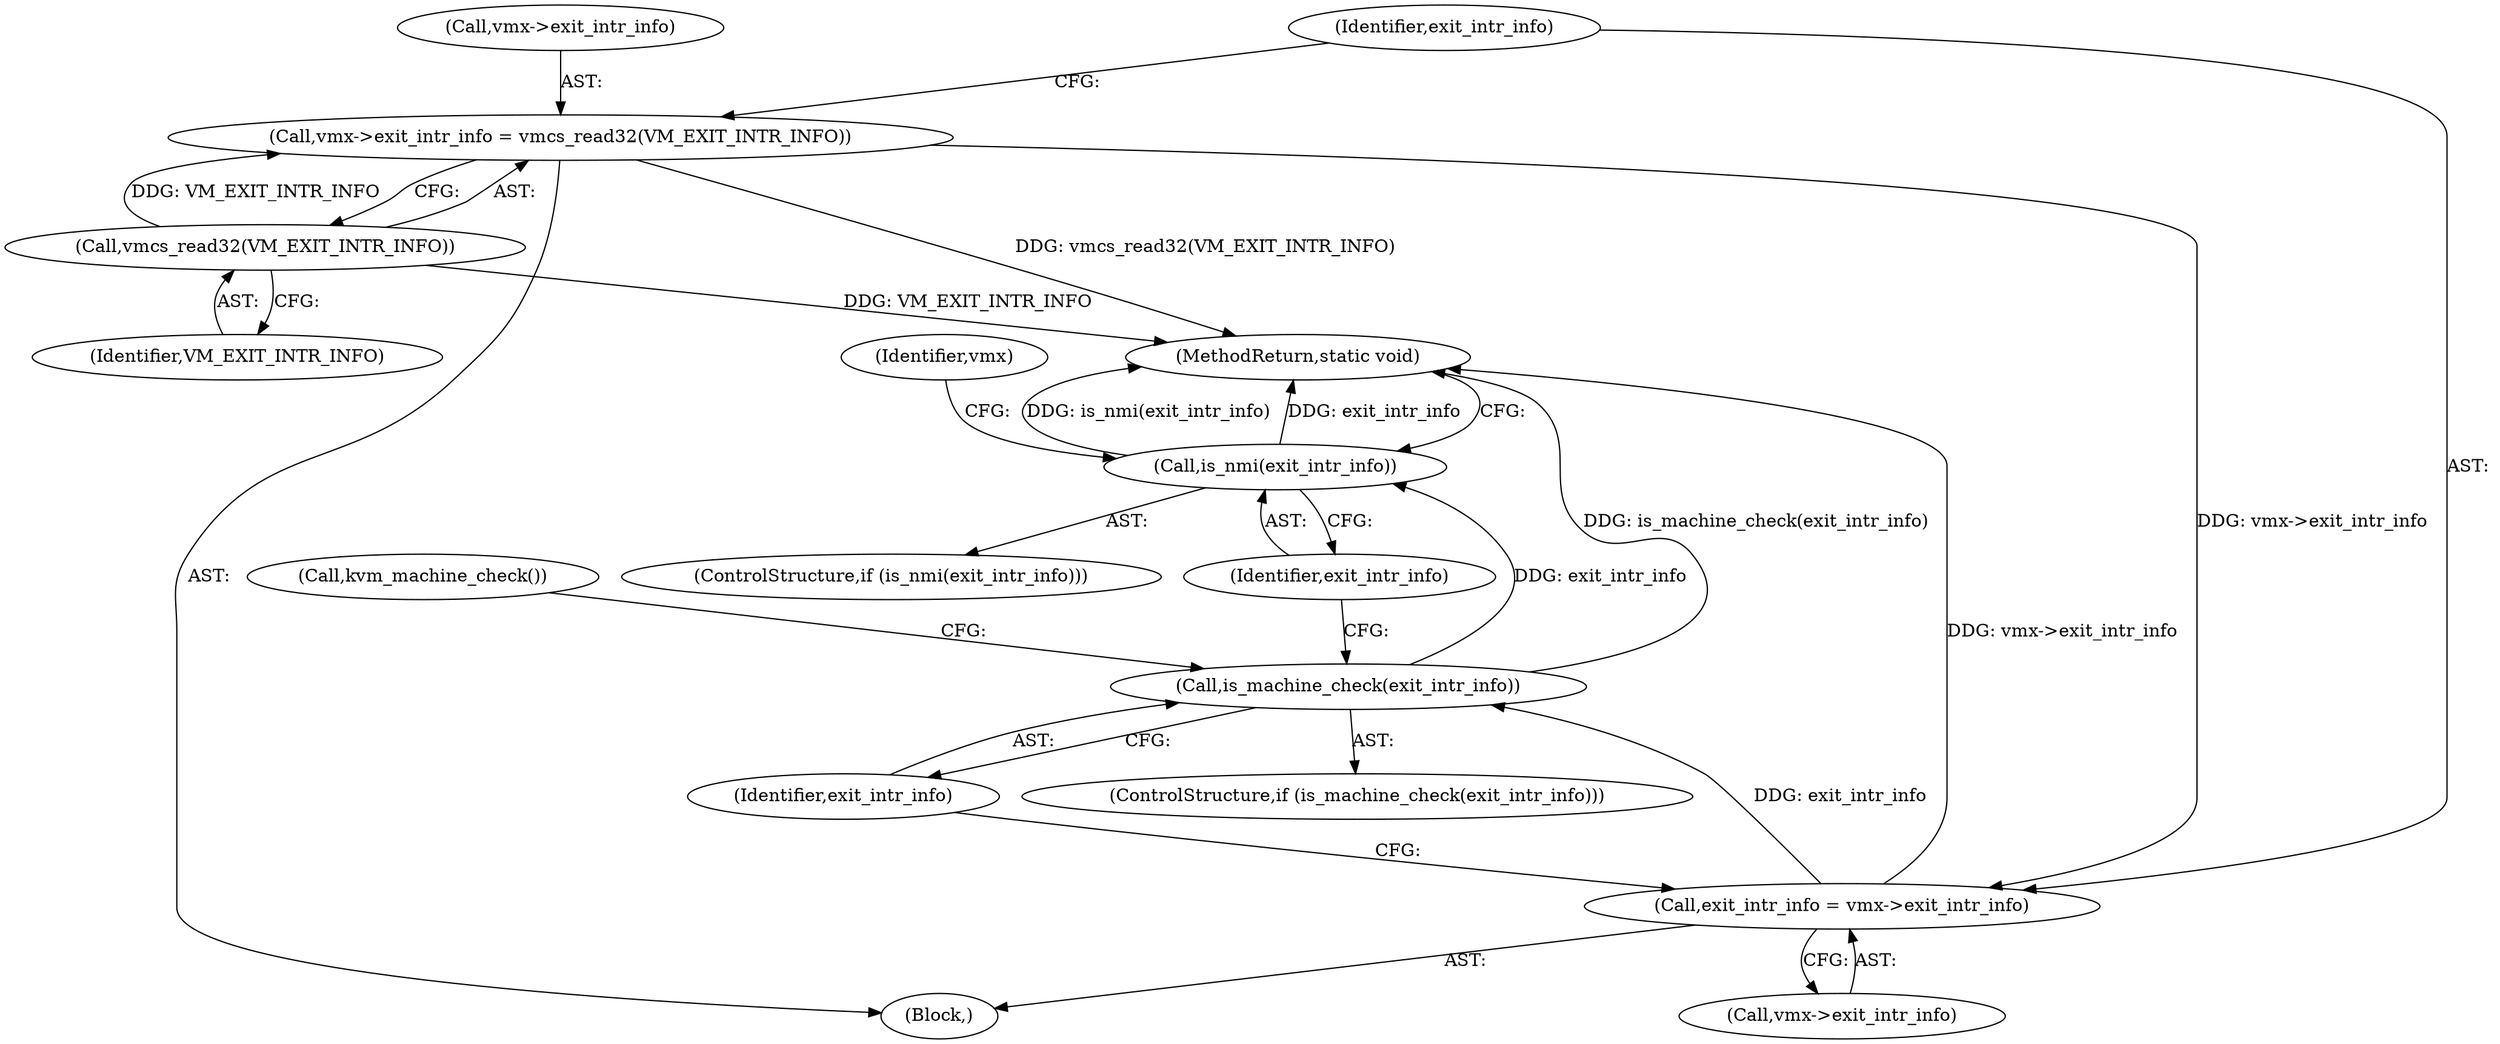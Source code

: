 digraph "0_linux_ef85b67385436ddc1998f45f1d6a210f935b3388_2@API" {
"1000120" [label="(Call,vmx->exit_intr_info = vmcs_read32(VM_EXIT_INTR_INFO))"];
"1000124" [label="(Call,vmcs_read32(VM_EXIT_INTR_INFO))"];
"1000126" [label="(Call,exit_intr_info = vmx->exit_intr_info)"];
"1000132" [label="(Call,is_machine_check(exit_intr_info))"];
"1000136" [label="(Call,is_nmi(exit_intr_info))"];
"1000104" [label="(Block,)"];
"1000142" [label="(Identifier,vmx)"];
"1000126" [label="(Call,exit_intr_info = vmx->exit_intr_info)"];
"1000127" [label="(Identifier,exit_intr_info)"];
"1000131" [label="(ControlStructure,if (is_machine_check(exit_intr_info)))"];
"1000120" [label="(Call,vmx->exit_intr_info = vmcs_read32(VM_EXIT_INTR_INFO))"];
"1000125" [label="(Identifier,VM_EXIT_INTR_INFO)"];
"1000132" [label="(Call,is_machine_check(exit_intr_info))"];
"1000124" [label="(Call,vmcs_read32(VM_EXIT_INTR_INFO))"];
"1000121" [label="(Call,vmx->exit_intr_info)"];
"1000128" [label="(Call,vmx->exit_intr_info)"];
"1000137" [label="(Identifier,exit_intr_info)"];
"1000136" [label="(Call,is_nmi(exit_intr_info))"];
"1000135" [label="(ControlStructure,if (is_nmi(exit_intr_info)))"];
"1000133" [label="(Identifier,exit_intr_info)"];
"1000134" [label="(Call,kvm_machine_check())"];
"1000151" [label="(MethodReturn,static void)"];
"1000120" -> "1000104"  [label="AST: "];
"1000120" -> "1000124"  [label="CFG: "];
"1000121" -> "1000120"  [label="AST: "];
"1000124" -> "1000120"  [label="AST: "];
"1000127" -> "1000120"  [label="CFG: "];
"1000120" -> "1000151"  [label="DDG: vmcs_read32(VM_EXIT_INTR_INFO)"];
"1000124" -> "1000120"  [label="DDG: VM_EXIT_INTR_INFO"];
"1000120" -> "1000126"  [label="DDG: vmx->exit_intr_info"];
"1000124" -> "1000125"  [label="CFG: "];
"1000125" -> "1000124"  [label="AST: "];
"1000124" -> "1000151"  [label="DDG: VM_EXIT_INTR_INFO"];
"1000126" -> "1000104"  [label="AST: "];
"1000126" -> "1000128"  [label="CFG: "];
"1000127" -> "1000126"  [label="AST: "];
"1000128" -> "1000126"  [label="AST: "];
"1000133" -> "1000126"  [label="CFG: "];
"1000126" -> "1000151"  [label="DDG: vmx->exit_intr_info"];
"1000126" -> "1000132"  [label="DDG: exit_intr_info"];
"1000132" -> "1000131"  [label="AST: "];
"1000132" -> "1000133"  [label="CFG: "];
"1000133" -> "1000132"  [label="AST: "];
"1000134" -> "1000132"  [label="CFG: "];
"1000137" -> "1000132"  [label="CFG: "];
"1000132" -> "1000151"  [label="DDG: is_machine_check(exit_intr_info)"];
"1000132" -> "1000136"  [label="DDG: exit_intr_info"];
"1000136" -> "1000135"  [label="AST: "];
"1000136" -> "1000137"  [label="CFG: "];
"1000137" -> "1000136"  [label="AST: "];
"1000142" -> "1000136"  [label="CFG: "];
"1000151" -> "1000136"  [label="CFG: "];
"1000136" -> "1000151"  [label="DDG: is_nmi(exit_intr_info)"];
"1000136" -> "1000151"  [label="DDG: exit_intr_info"];
}
